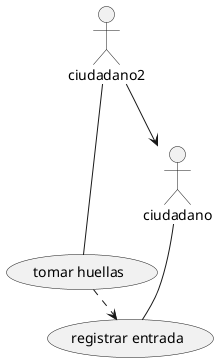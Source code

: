 @startuml
'https://plantuml.com/sequence-diagram


actor ciudadano
actor ciudadano2

ciudadano2 --> ciudadano
ciudadano -- (registrar entrada)
ciudadano2 -- (tomar huellas)
(tomar huellas) .> (registrar entrada) : extend
@enduml
<.>
